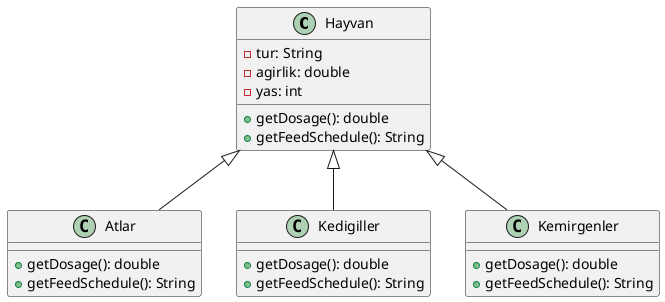 @startuml ZooManagement
class Hayvan {
  - tur: String
  - agirlik: double
  - yas: int
  + getDosage(): double
  + getFeedSchedule(): String
}

class Atlar {
  + getDosage(): double
  + getFeedSchedule(): String
}

class Kedigiller {
  + getDosage(): double
  + getFeedSchedule(): String
}

class Kemirgenler {
  + getDosage(): double
  + getFeedSchedule(): String
}

Hayvan <|-- Atlar
Hayvan <|-- Kedigiller
Hayvan <|-- Kemirgenler
@enduml
